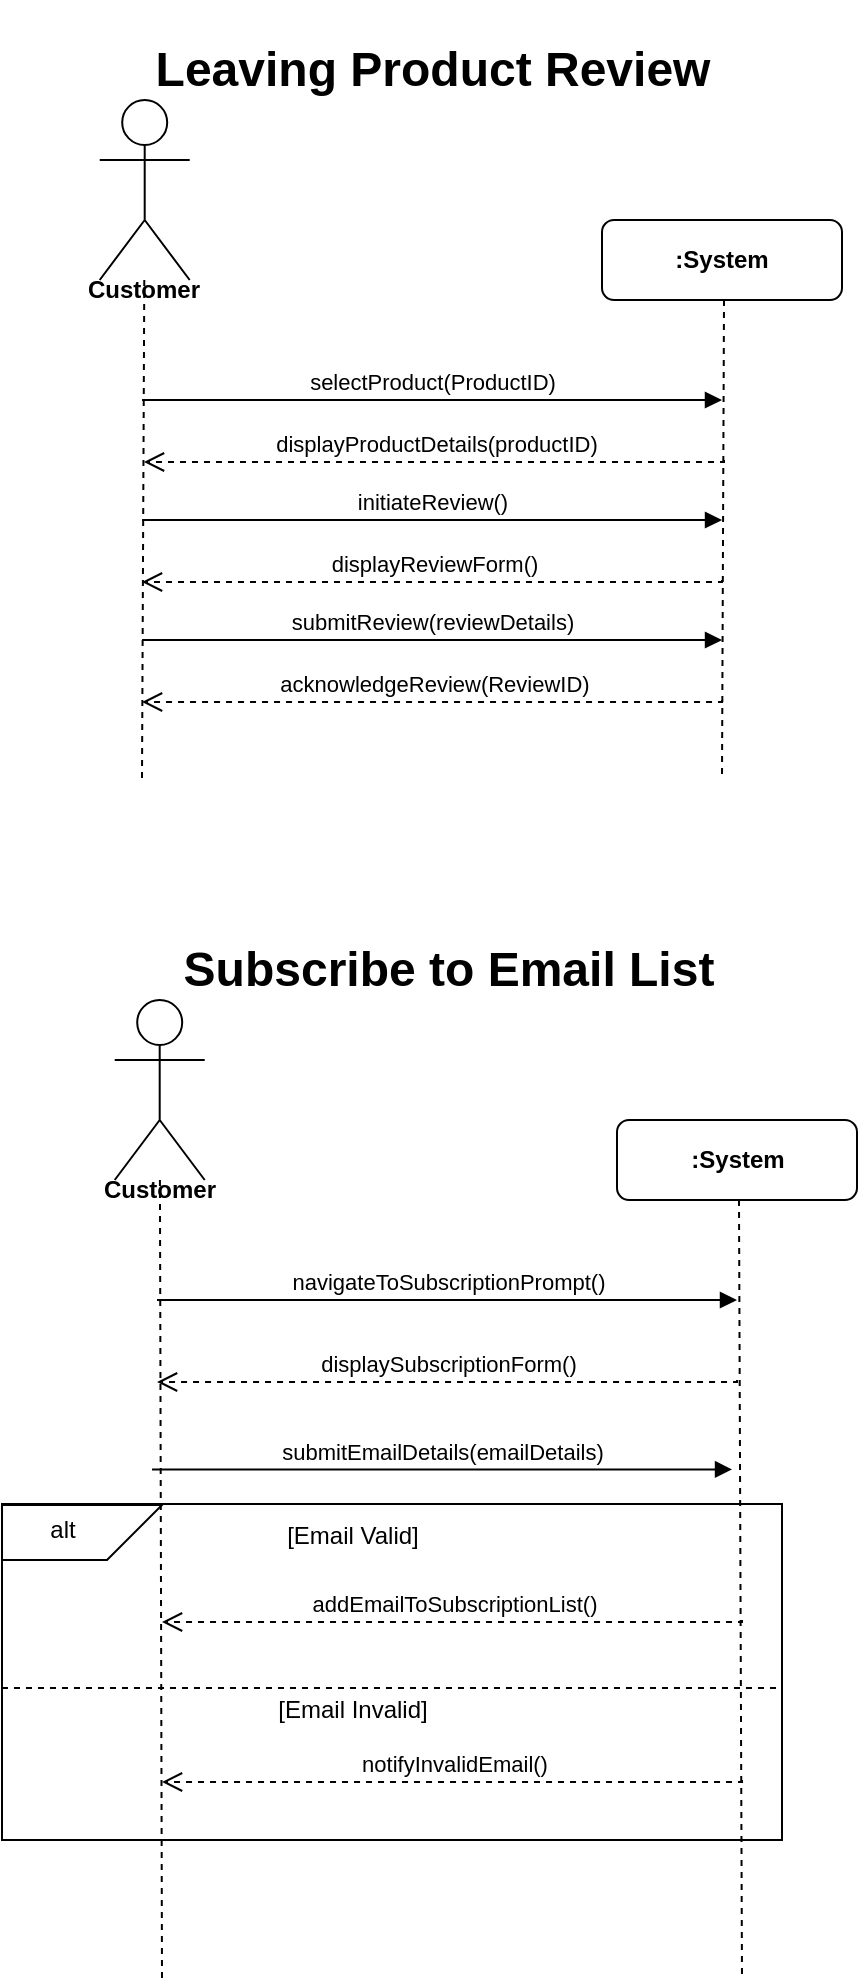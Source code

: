<mxfile version="22.0.6" type="github">
  <diagram name="Page-1" id="2YBvvXClWsGukQMizWep">
    <mxGraphModel dx="971" dy="1537" grid="1" gridSize="10" guides="1" tooltips="1" connect="1" arrows="1" fold="1" page="0" pageScale="1" pageWidth="850" pageHeight="1100" math="0" shadow="0">
      <root>
        <mxCell id="0" />
        <mxCell id="1" parent="0" />
        <mxCell id="C371mnhvRARPkL1Xi44i-12" value="" style="rounded=0;whiteSpace=wrap;html=1;" parent="1" vertex="1">
          <mxGeometry x="10" y="642" width="390" height="168" as="geometry" />
        </mxCell>
        <mxCell id="aM9ryv3xv72pqoxQDRHE-7" value="selectProduct(ProductID)" style="html=1;verticalAlign=bottom;endArrow=block;edgeStyle=elbowEdgeStyle;elbow=vertical;curved=0;rounded=0;" parent="1" edge="1">
          <mxGeometry relative="1" as="geometry">
            <mxPoint x="80" y="90" as="sourcePoint" />
            <Array as="points">
              <mxPoint x="180" y="90" />
            </Array>
            <mxPoint x="370" y="90" as="targetPoint" />
          </mxGeometry>
        </mxCell>
        <mxCell id="aM9ryv3xv72pqoxQDRHE-8" value="displayProductDetails(productID)" style="html=1;verticalAlign=bottom;endArrow=open;dashed=1;endSize=8;edgeStyle=elbowEdgeStyle;elbow=vertical;curved=0;rounded=0;" parent="1" edge="1">
          <mxGeometry relative="1" as="geometry">
            <mxPoint x="81" y="121" as="targetPoint" />
            <Array as="points">
              <mxPoint x="196" y="121" />
            </Array>
            <mxPoint x="371" y="120" as="sourcePoint" />
            <mxPoint as="offset" />
          </mxGeometry>
        </mxCell>
        <mxCell id="C371mnhvRARPkL1Xi44i-1" value="" style="shape=umlActor;verticalLabelPosition=bottom;verticalAlign=top;html=1;outlineConnect=0;" parent="1" vertex="1">
          <mxGeometry x="58.85" y="-60" width="45" height="90" as="geometry" />
        </mxCell>
        <mxCell id="C371mnhvRARPkL1Xi44i-4" value="" style="endArrow=none;dashed=1;html=1;rounded=0;" parent="1" source="C371mnhvRARPkL1Xi44i-1" edge="1">
          <mxGeometry width="50" height="50" relative="1" as="geometry">
            <mxPoint x="80" y="70" as="sourcePoint" />
            <mxPoint x="80" y="280" as="targetPoint" />
          </mxGeometry>
        </mxCell>
        <mxCell id="C371mnhvRARPkL1Xi44i-7" value=":System" style="rounded=1;whiteSpace=wrap;html=1;fontStyle=1" parent="1" vertex="1">
          <mxGeometry x="310" width="120" height="40" as="geometry" />
        </mxCell>
        <mxCell id="C371mnhvRARPkL1Xi44i-5" value="" style="endArrow=none;dashed=1;html=1;rounded=0;" parent="1" edge="1">
          <mxGeometry width="50" height="50" relative="1" as="geometry">
            <mxPoint x="371" y="40" as="sourcePoint" />
            <mxPoint x="370" y="280" as="targetPoint" />
          </mxGeometry>
        </mxCell>
        <mxCell id="C371mnhvRARPkL1Xi44i-15" value="" style="shape=card;whiteSpace=wrap;html=1;rotation=-180;" parent="1" vertex="1">
          <mxGeometry x="10.01" y="642.5" width="80" height="27.5" as="geometry" />
        </mxCell>
        <mxCell id="C371mnhvRARPkL1Xi44i-16" value="alt" style="text;html=1;align=center;verticalAlign=middle;resizable=0;points=[];autosize=1;strokeColor=none;fillColor=none;" parent="1" vertex="1">
          <mxGeometry x="20" y="640" width="40" height="30" as="geometry" />
        </mxCell>
        <mxCell id="uFShwiVxVSOBFBsBolgX-3" value="[Email Valid]" style="text;html=1;align=center;verticalAlign=middle;resizable=0;points=[];autosize=1;strokeColor=none;fillColor=none;" parent="1" vertex="1">
          <mxGeometry x="139.72" y="642.5" width="90" height="30" as="geometry" />
        </mxCell>
        <mxCell id="uFShwiVxVSOBFBsBolgX-10" value="&lt;h1&gt;Leaving Product Review&lt;br&gt;&lt;/h1&gt;" style="text;html=1;align=center;verticalAlign=middle;resizable=0;points=[];autosize=1;strokeColor=none;fillColor=none;" parent="1" vertex="1">
          <mxGeometry x="75.02" y="-110" width="300" height="70" as="geometry" />
        </mxCell>
        <mxCell id="JpOW6bCxs2tHy7sBP9pC-1" value="initiateReview()" style="html=1;verticalAlign=bottom;endArrow=block;edgeStyle=elbowEdgeStyle;elbow=vertical;curved=0;rounded=0;" edge="1" parent="1">
          <mxGeometry relative="1" as="geometry">
            <mxPoint x="80.02" y="150" as="sourcePoint" />
            <Array as="points">
              <mxPoint x="180.02" y="150" />
            </Array>
            <mxPoint x="370.02" y="150" as="targetPoint" />
          </mxGeometry>
        </mxCell>
        <mxCell id="JpOW6bCxs2tHy7sBP9pC-2" value="Customer" style="text;html=1;strokeColor=none;fillColor=none;align=center;verticalAlign=middle;whiteSpace=wrap;rounded=0;fontStyle=1" vertex="1" parent="1">
          <mxGeometry x="51.35" y="20" width="60" height="30" as="geometry" />
        </mxCell>
        <mxCell id="JpOW6bCxs2tHy7sBP9pC-3" value="displayReviewForm()" style="html=1;verticalAlign=bottom;endArrow=open;dashed=1;endSize=8;edgeStyle=elbowEdgeStyle;elbow=vertical;curved=0;rounded=0;" edge="1" parent="1">
          <mxGeometry relative="1" as="geometry">
            <mxPoint x="80" y="181" as="targetPoint" />
            <Array as="points">
              <mxPoint x="195" y="181" />
            </Array>
            <mxPoint x="370" y="180" as="sourcePoint" />
            <mxPoint as="offset" />
          </mxGeometry>
        </mxCell>
        <mxCell id="JpOW6bCxs2tHy7sBP9pC-4" value="submitReview(reviewDetails)" style="html=1;verticalAlign=bottom;endArrow=block;edgeStyle=elbowEdgeStyle;elbow=vertical;curved=0;rounded=0;" edge="1" parent="1">
          <mxGeometry relative="1" as="geometry">
            <mxPoint x="80.02" y="210" as="sourcePoint" />
            <Array as="points">
              <mxPoint x="180.02" y="210" />
            </Array>
            <mxPoint x="370.02" y="210" as="targetPoint" />
          </mxGeometry>
        </mxCell>
        <mxCell id="JpOW6bCxs2tHy7sBP9pC-5" value="acknowledgeReview(ReviewID)" style="html=1;verticalAlign=bottom;endArrow=open;dashed=1;endSize=8;edgeStyle=elbowEdgeStyle;elbow=vertical;curved=0;rounded=0;" edge="1" parent="1">
          <mxGeometry relative="1" as="geometry">
            <mxPoint x="80.02" y="241" as="targetPoint" />
            <Array as="points">
              <mxPoint x="195.02" y="241" />
            </Array>
            <mxPoint x="370.02" y="240" as="sourcePoint" />
            <mxPoint as="offset" />
          </mxGeometry>
        </mxCell>
        <mxCell id="JpOW6bCxs2tHy7sBP9pC-18" value="navigateToSubscriptionPrompt()" style="html=1;verticalAlign=bottom;endArrow=block;edgeStyle=elbowEdgeStyle;elbow=vertical;curved=0;rounded=0;" edge="1" parent="1">
          <mxGeometry relative="1" as="geometry">
            <mxPoint x="87.5" y="540" as="sourcePoint" />
            <Array as="points">
              <mxPoint x="187.5" y="540" />
            </Array>
            <mxPoint x="377.5" y="540" as="targetPoint" />
          </mxGeometry>
        </mxCell>
        <mxCell id="JpOW6bCxs2tHy7sBP9pC-20" value="" style="shape=umlActor;verticalLabelPosition=bottom;verticalAlign=top;html=1;outlineConnect=0;" vertex="1" parent="1">
          <mxGeometry x="66.35" y="390" width="45" height="90" as="geometry" />
        </mxCell>
        <mxCell id="JpOW6bCxs2tHy7sBP9pC-21" value="" style="endArrow=none;dashed=1;html=1;rounded=0;" edge="1" parent="1" source="JpOW6bCxs2tHy7sBP9pC-20">
          <mxGeometry width="50" height="50" relative="1" as="geometry">
            <mxPoint x="87.5" y="520" as="sourcePoint" />
            <mxPoint x="90" y="880" as="targetPoint" />
          </mxGeometry>
        </mxCell>
        <mxCell id="JpOW6bCxs2tHy7sBP9pC-22" value=":System" style="rounded=1;whiteSpace=wrap;html=1;fontStyle=1" vertex="1" parent="1">
          <mxGeometry x="317.5" y="450" width="120" height="40" as="geometry" />
        </mxCell>
        <mxCell id="JpOW6bCxs2tHy7sBP9pC-23" value="" style="endArrow=none;dashed=1;html=1;rounded=0;" edge="1" parent="1">
          <mxGeometry width="50" height="50" relative="1" as="geometry">
            <mxPoint x="378.5" y="490" as="sourcePoint" />
            <mxPoint x="380" y="880" as="targetPoint" />
          </mxGeometry>
        </mxCell>
        <mxCell id="JpOW6bCxs2tHy7sBP9pC-24" value="&lt;h1&gt;Subscribe to Email List&lt;br&gt;&lt;/h1&gt;" style="text;html=1;align=center;verticalAlign=middle;resizable=0;points=[];autosize=1;strokeColor=none;fillColor=none;" vertex="1" parent="1">
          <mxGeometry x="87.52" y="340" width="290" height="70" as="geometry" />
        </mxCell>
        <mxCell id="JpOW6bCxs2tHy7sBP9pC-26" value="Customer" style="text;html=1;strokeColor=none;fillColor=none;align=center;verticalAlign=middle;whiteSpace=wrap;rounded=0;fontStyle=1" vertex="1" parent="1">
          <mxGeometry x="58.85" y="470" width="60" height="30" as="geometry" />
        </mxCell>
        <mxCell id="JpOW6bCxs2tHy7sBP9pC-30" value="" style="endArrow=none;dashed=1;html=1;rounded=0;exitX=0;exitY=0.5;exitDx=0;exitDy=0;" edge="1" parent="1">
          <mxGeometry width="50" height="50" relative="1" as="geometry">
            <mxPoint x="10.0" y="734" as="sourcePoint" />
            <mxPoint x="400" y="734" as="targetPoint" />
          </mxGeometry>
        </mxCell>
        <mxCell id="JpOW6bCxs2tHy7sBP9pC-31" value="[Email Invalid]" style="text;html=1;align=center;verticalAlign=middle;resizable=0;points=[];autosize=1;strokeColor=none;fillColor=none;" vertex="1" parent="1">
          <mxGeometry x="134.72" y="730" width="100" height="30" as="geometry" />
        </mxCell>
        <mxCell id="JpOW6bCxs2tHy7sBP9pC-32" value="displaySubscriptionForm()" style="html=1;verticalAlign=bottom;endArrow=open;dashed=1;endSize=8;edgeStyle=elbowEdgeStyle;elbow=vertical;curved=0;rounded=0;" edge="1" parent="1">
          <mxGeometry relative="1" as="geometry">
            <mxPoint x="87.52" y="581" as="targetPoint" />
            <Array as="points">
              <mxPoint x="202.52" y="581" />
            </Array>
            <mxPoint x="377.52" y="580" as="sourcePoint" />
            <mxPoint as="offset" />
          </mxGeometry>
        </mxCell>
        <mxCell id="JpOW6bCxs2tHy7sBP9pC-33" value="submitEmailDetails(emailDetails)" style="html=1;verticalAlign=bottom;endArrow=block;edgeStyle=elbowEdgeStyle;elbow=vertical;curved=0;rounded=0;" edge="1" parent="1">
          <mxGeometry relative="1" as="geometry">
            <mxPoint x="85.02" y="624.71" as="sourcePoint" />
            <Array as="points">
              <mxPoint x="185.02" y="624.71" />
            </Array>
            <mxPoint x="375.02" y="624.71" as="targetPoint" />
          </mxGeometry>
        </mxCell>
        <mxCell id="JpOW6bCxs2tHy7sBP9pC-35" value="notifyInvalidEmail()" style="html=1;verticalAlign=bottom;endArrow=open;dashed=1;endSize=8;edgeStyle=elbowEdgeStyle;elbow=vertical;curved=0;rounded=0;" edge="1" parent="1">
          <mxGeometry relative="1" as="geometry">
            <mxPoint x="90.01" y="781" as="targetPoint" />
            <Array as="points">
              <mxPoint x="205.01" y="781" />
            </Array>
            <mxPoint x="380.01" y="780" as="sourcePoint" />
            <mxPoint as="offset" />
          </mxGeometry>
        </mxCell>
        <mxCell id="JpOW6bCxs2tHy7sBP9pC-36" value="addEmailToSubscriptionList()" style="html=1;verticalAlign=bottom;endArrow=open;dashed=1;endSize=8;edgeStyle=elbowEdgeStyle;elbow=vertical;curved=0;rounded=0;" edge="1" parent="1">
          <mxGeometry relative="1" as="geometry">
            <mxPoint x="90.01" y="701" as="targetPoint" />
            <Array as="points">
              <mxPoint x="205.01" y="701" />
            </Array>
            <mxPoint x="380.01" y="700" as="sourcePoint" />
            <mxPoint as="offset" />
          </mxGeometry>
        </mxCell>
      </root>
    </mxGraphModel>
  </diagram>
</mxfile>
